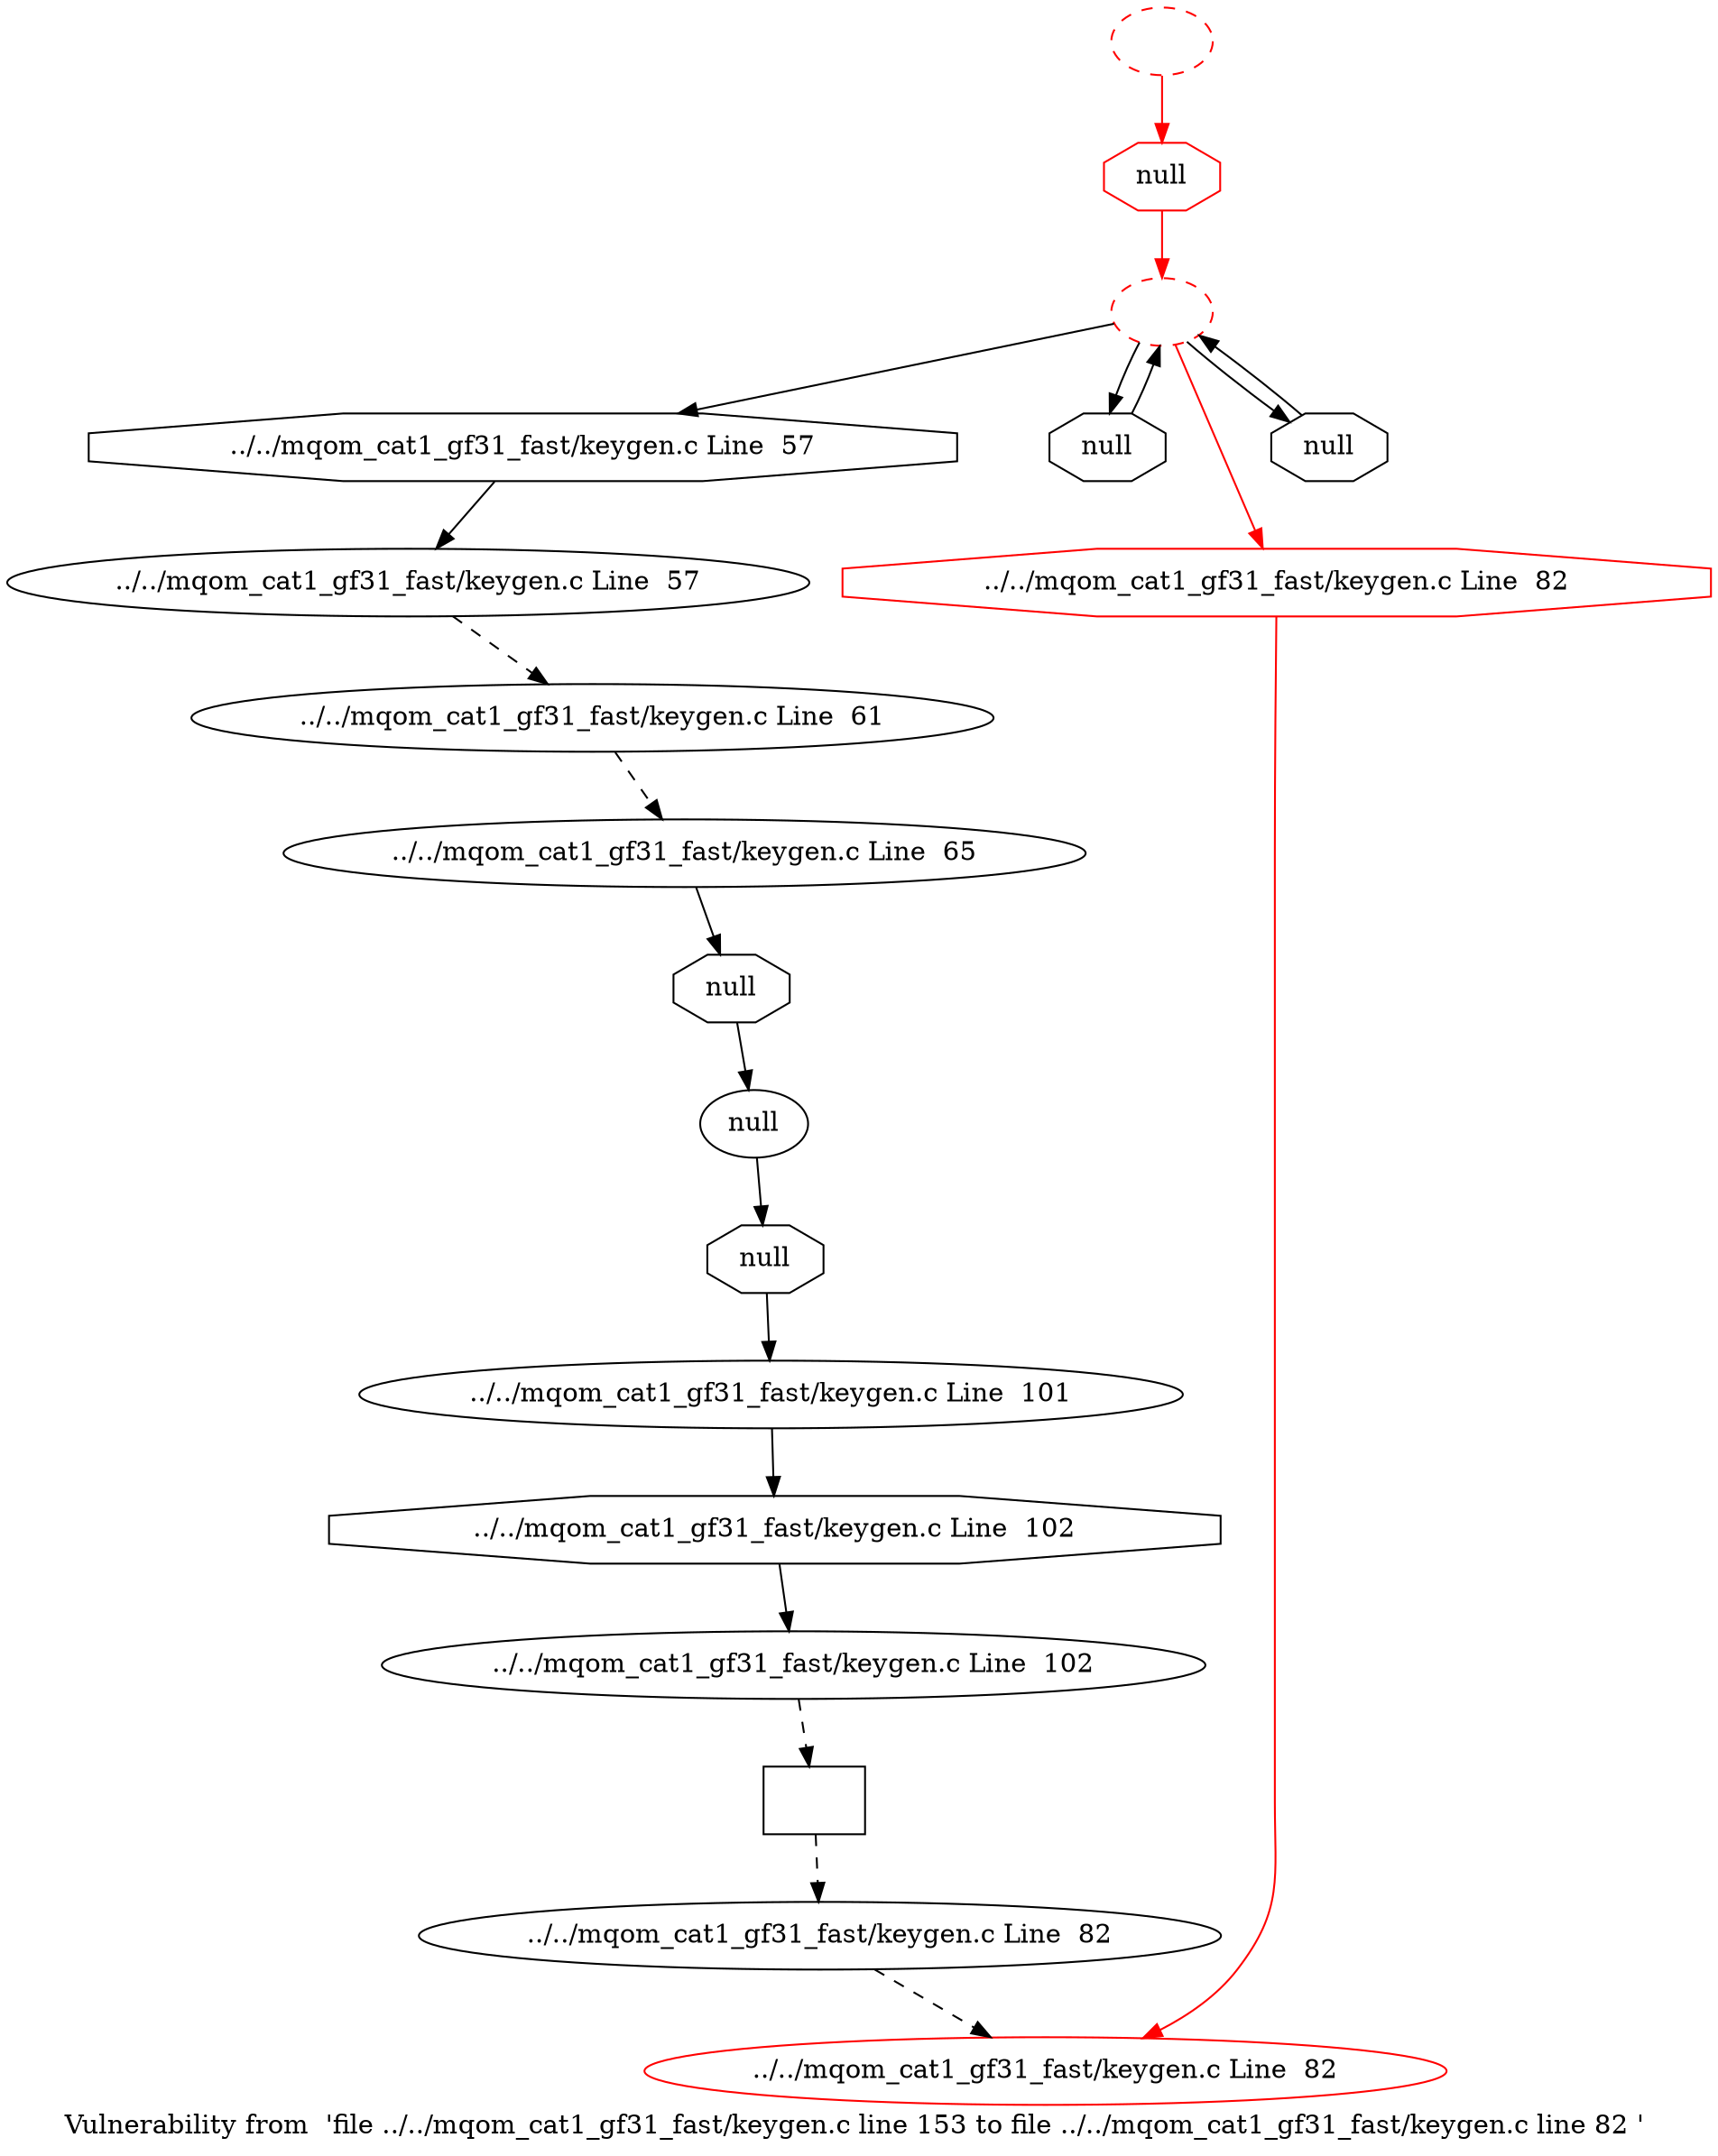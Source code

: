digraph "Vulnerability from 'file ../../mqom_cat1_gf31_fast/keygen.c line 153 to file ../../mqom_cat1_gf31_fast/keygen.c line 82 '  "{
label="Vulnerability from  'file ../../mqom_cat1_gf31_fast/keygen.c line 153 to file ../../mqom_cat1_gf31_fast/keygen.c line 82 ' ";
node_588[shape=octagon,style=solid,label="null"]
node_587[shape=ellipse,style=solid,label="null"]
"node_588"->"node_587"
node_599[shape=octagon,style=solid,label="null"]
"node_587"->"node_599"
node_586[shape=ellipse,style=solid,label="../../mqom_cat1_gf31_fast/keygen.c Line  65"]
"node_586"->"node_588"
node_585[shape=ellipse,style=solid,label="../../mqom_cat1_gf31_fast/keygen.c Line  61"]
"node_585"->"node_586" [style=dashed]
node_584[shape=ellipse,style=dashed,label="", color=red]
node_583[shape=octagon,style=solid,label="../../mqom_cat1_gf31_fast/keygen.c Line  57"]
"node_584"->"node_583"
node_598[shape=octagon,style=solid,label="null"]
"node_584"->"node_598"
node_591[shape=octagon,style=solid,label="../../mqom_cat1_gf31_fast/keygen.c Line  82", color=red]
"node_584"->"node_591" [color=red]
node_595[shape=octagon,style=solid,label="null"]
"node_584"->"node_595"
node_582[shape=ellipse,style=solid,label="../../mqom_cat1_gf31_fast/keygen.c Line  57"]
"node_583"->"node_582"
"node_582"->"node_585" [style=dashed]
node_597[shape=octagon,style=solid,label="null", color=red]
"node_597"->"node_584" [color=red]
"node_598"->"node_584"
node_592[shape=ellipse,style=solid,label="../../mqom_cat1_gf31_fast/keygen.c Line  101"]
"node_599"->"node_592"
node_600[shape=box,style=solid,label=""]
node_589[shape=ellipse,style=solid,label="../../mqom_cat1_gf31_fast/keygen.c Line  82"]
"node_600"->"node_589" [style=dashed]
node_590[shape=ellipse,style=solid,label="../../mqom_cat1_gf31_fast/keygen.c Line  82", color=red]
"node_589"->"node_590" [style=dashed]
"node_591"->"node_590" [color=red]
node_594[shape=octagon,style=solid,label="../../mqom_cat1_gf31_fast/keygen.c Line  102"]
"node_592"->"node_594"
node_593[shape=ellipse,style=solid,label="../../mqom_cat1_gf31_fast/keygen.c Line  102"]
"node_593"->"node_600" [style=dashed]
"node_594"->"node_593"
"node_595"->"node_584"
node_596[shape=ellipse,style=dashed,label="", color=red]
"node_596"->"node_597" [color=red]
}

